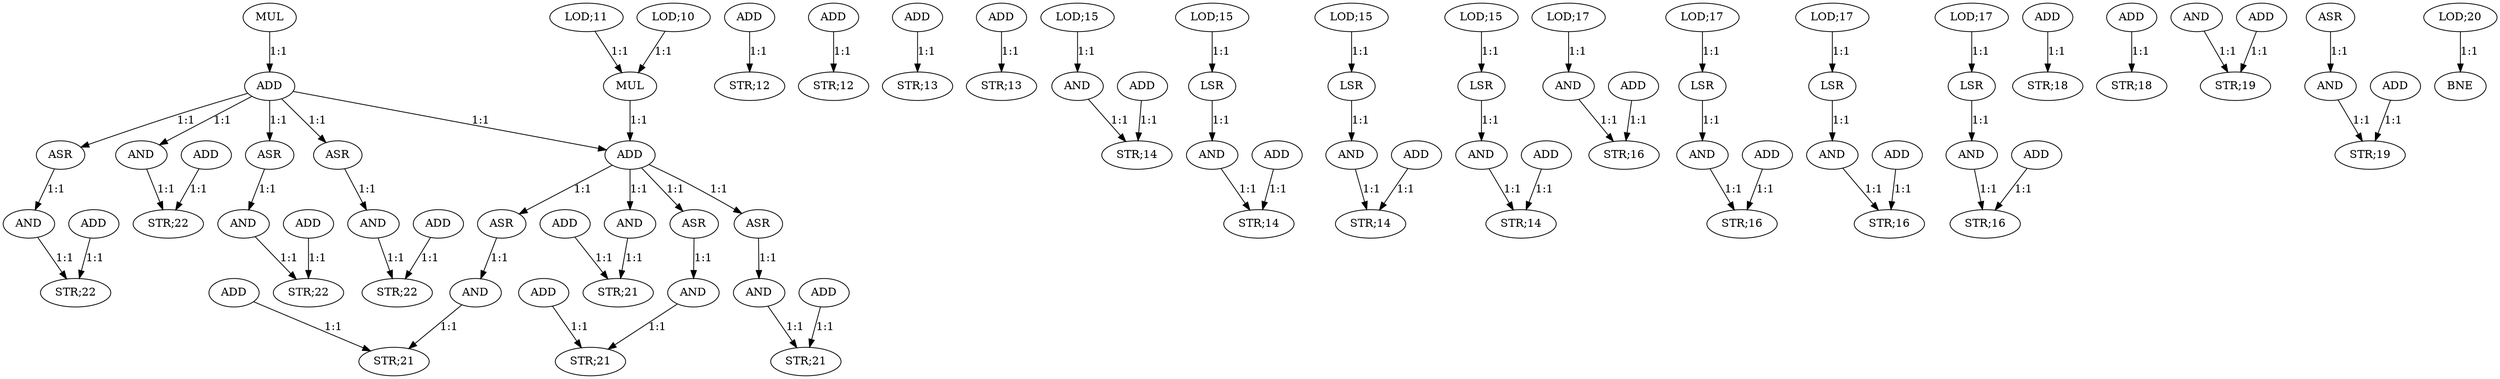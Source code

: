 digraph  {
   0 [label="MUL"];
   1 [label="ADD"];
   2 [label="LOD;10"];
   3 [label="LOD;11"];
   4 [label="MUL"];
   5 [label="ADD"];
   6 [label="ADD"];
   7 [label="STR;12"];
   8 [label="ADD"];
   9 [label="STR;12"];
   10 [label="AND"];
   11 [label="ADD"];
   12 [label="STR;21"];
   13 [label="ASR"];
   14 [label="AND"];
   15 [label="ADD"];
   16 [label="STR;21"];
   17 [label="ASR"];
   18 [label="AND"];
   19 [label="ADD"];
   20 [label="STR;21"];
   21 [label="ASR"];
   22 [label="AND"];
   23 [label="ADD"];
   24 [label="STR;21"];
   25 [label="AND"];
   26 [label="ADD"];
   27 [label="STR;22"];
   28 [label="ASR"];
   29 [label="AND"];
   30 [label="ADD"];
   31 [label="STR;22"];
   32 [label="ASR"];
   33 [label="AND"];
   34 [label="ADD"];
   35 [label="STR;22"];
   36 [label="ASR"];
   37 [label="AND"];
   38 [label="ADD"];
   39 [label="STR;22"];
   40 [label="ADD"];
   41 [label="STR;13"];
   42 [label="ADD"];
   43 [label="STR;13"];
   44 [label="LOD;15"];
   45 [label="AND"];
   46 [label="ADD"];
   47 [label="STR;14"];
   48 [label="LOD;15"];
   49 [label="LSR"];
   50 [label="AND"];
   51 [label="ADD"];
   52 [label="STR;14"];
   53 [label="LOD;15"];
   54 [label="LSR"];
   55 [label="AND"];
   56 [label="ADD"];
   57 [label="STR;14"];
   58 [label="LOD;15"];
   59 [label="LSR"];
   60 [label="AND"];
   61 [label="ADD"];
   62 [label="STR;14"];
   63 [label="LOD;17"];
   64 [label="AND"];
   65 [label="ADD"];
   66 [label="STR;16"];
   67 [label="LOD;17"];
   68 [label="LSR"];
   69 [label="AND"];
   70 [label="ADD"];
   71 [label="STR;16"];
   72 [label="LOD;17"];
   73 [label="LSR"];
   74 [label="AND"];
   75 [label="ADD"];
   76 [label="STR;16"];
   77 [label="LOD;17"];
   78 [label="LSR"];
   79 [label="AND"];
   80 [label="ADD"];
   81 [label="STR;16"];
   82 [label="ADD"];
   83 [label="STR;18"];
   84 [label="ADD"];
   85 [label="STR;18"];
   86 [label="AND"];
   87 [label="ADD"];
   88 [label="STR;19"];
   89 [label="ASR"];
   90 [label="AND"];
   91 [label="ADD"];
   92 [label="STR;19"];
   93 [label="LOD;20"];
   94 [label="BNE"];

   0->1 [label="1:1"];
   1->5 [label="1:1"];
   1->25 [label="1:1"];
   1->28 [label="1:1"];
   1->32 [label="1:1"];
   1->36 [label="1:1"];
   2->4 [label="1:1"];
   3->4 [label="1:1"];
   4->5 [label="1:1"];
   5->10 [label="1:1"];
   5->13 [label="1:1"];
   5->17 [label="1:1"];
   5->21 [label="1:1"];
   6->7 [label="1:1"];
   8->9 [label="1:1"];
   10->12 [label="1:1"];
   11->12 [label="1:1"];
   13->14 [label="1:1"];
   14->16 [label="1:1"];
   15->16 [label="1:1"];
   17->18 [label="1:1"];
   18->20 [label="1:1"];
   19->20 [label="1:1"];
   21->22 [label="1:1"];
   22->24 [label="1:1"];
   23->24 [label="1:1"];
   25->27 [label="1:1"];
   26->27 [label="1:1"];
   28->29 [label="1:1"];
   29->31 [label="1:1"];
   30->31 [label="1:1"];
   32->33 [label="1:1"];
   33->35 [label="1:1"];
   34->35 [label="1:1"];
   36->37 [label="1:1"];
   37->39 [label="1:1"];
   38->39 [label="1:1"];
   40->41 [label="1:1"];
   42->43 [label="1:1"];
   44->45 [label="1:1"];
   45->47 [label="1:1"];
   46->47 [label="1:1"];
   48->49 [label="1:1"];
   49->50 [label="1:1"];
   50->52 [label="1:1"];
   51->52 [label="1:1"];
   53->54 [label="1:1"];
   54->55 [label="1:1"];
   55->57 [label="1:1"];
   56->57 [label="1:1"];
   58->59 [label="1:1"];
   59->60 [label="1:1"];
   60->62 [label="1:1"];
   61->62 [label="1:1"];
   63->64 [label="1:1"];
   64->66 [label="1:1"];
   65->66 [label="1:1"];
   67->68 [label="1:1"];
   68->69 [label="1:1"];
   69->71 [label="1:1"];
   70->71 [label="1:1"];
   72->73 [label="1:1"];
   73->74 [label="1:1"];
   74->76 [label="1:1"];
   75->76 [label="1:1"];
   77->78 [label="1:1"];
   78->79 [label="1:1"];
   79->81 [label="1:1"];
   80->81 [label="1:1"];
   82->83 [label="1:1"];
   84->85 [label="1:1"];
   86->88 [label="1:1"];
   87->88 [label="1:1"];
   89->90 [label="1:1"];
   90->92 [label="1:1"];
   91->92 [label="1:1"];
   93->94 [label="1:1"];
}
